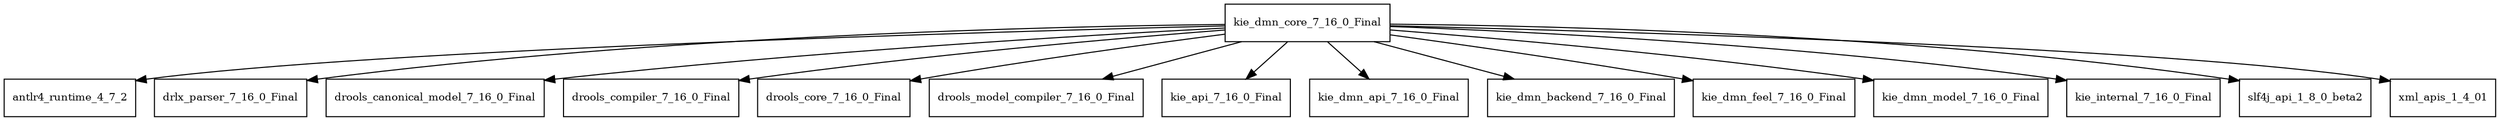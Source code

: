digraph kie_dmn_core_7_16_0_Final_dependencies {
  node [shape = box, fontsize=10.0];
  kie_dmn_core_7_16_0_Final -> antlr4_runtime_4_7_2;
  kie_dmn_core_7_16_0_Final -> drlx_parser_7_16_0_Final;
  kie_dmn_core_7_16_0_Final -> drools_canonical_model_7_16_0_Final;
  kie_dmn_core_7_16_0_Final -> drools_compiler_7_16_0_Final;
  kie_dmn_core_7_16_0_Final -> drools_core_7_16_0_Final;
  kie_dmn_core_7_16_0_Final -> drools_model_compiler_7_16_0_Final;
  kie_dmn_core_7_16_0_Final -> kie_api_7_16_0_Final;
  kie_dmn_core_7_16_0_Final -> kie_dmn_api_7_16_0_Final;
  kie_dmn_core_7_16_0_Final -> kie_dmn_backend_7_16_0_Final;
  kie_dmn_core_7_16_0_Final -> kie_dmn_feel_7_16_0_Final;
  kie_dmn_core_7_16_0_Final -> kie_dmn_model_7_16_0_Final;
  kie_dmn_core_7_16_0_Final -> kie_internal_7_16_0_Final;
  kie_dmn_core_7_16_0_Final -> slf4j_api_1_8_0_beta2;
  kie_dmn_core_7_16_0_Final -> xml_apis_1_4_01;
}
